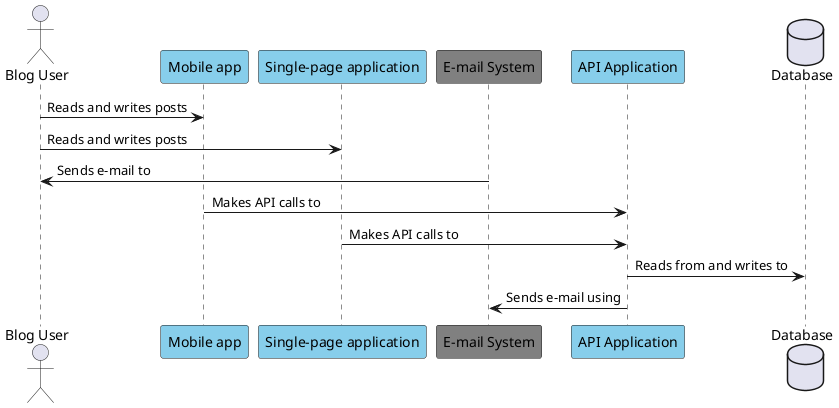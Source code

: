 @startuml test
actor "Blog User" as person
participant "Mobile app" as mobile #skyblue
participant "Single-page application" as spa #skyblue
participant "E-mail System" as email #grey
participant "API Application" as api #skyblue
database "Database" as db
person -> mobile : Reads and writes posts
person -> spa : Reads and writes posts
email -> person : Sends e-mail to
mobile -> api : Makes API calls to
spa -> api : Makes API calls to
api -> db : Reads from and writes to
api -> email : Sends e-mail using
@enduml